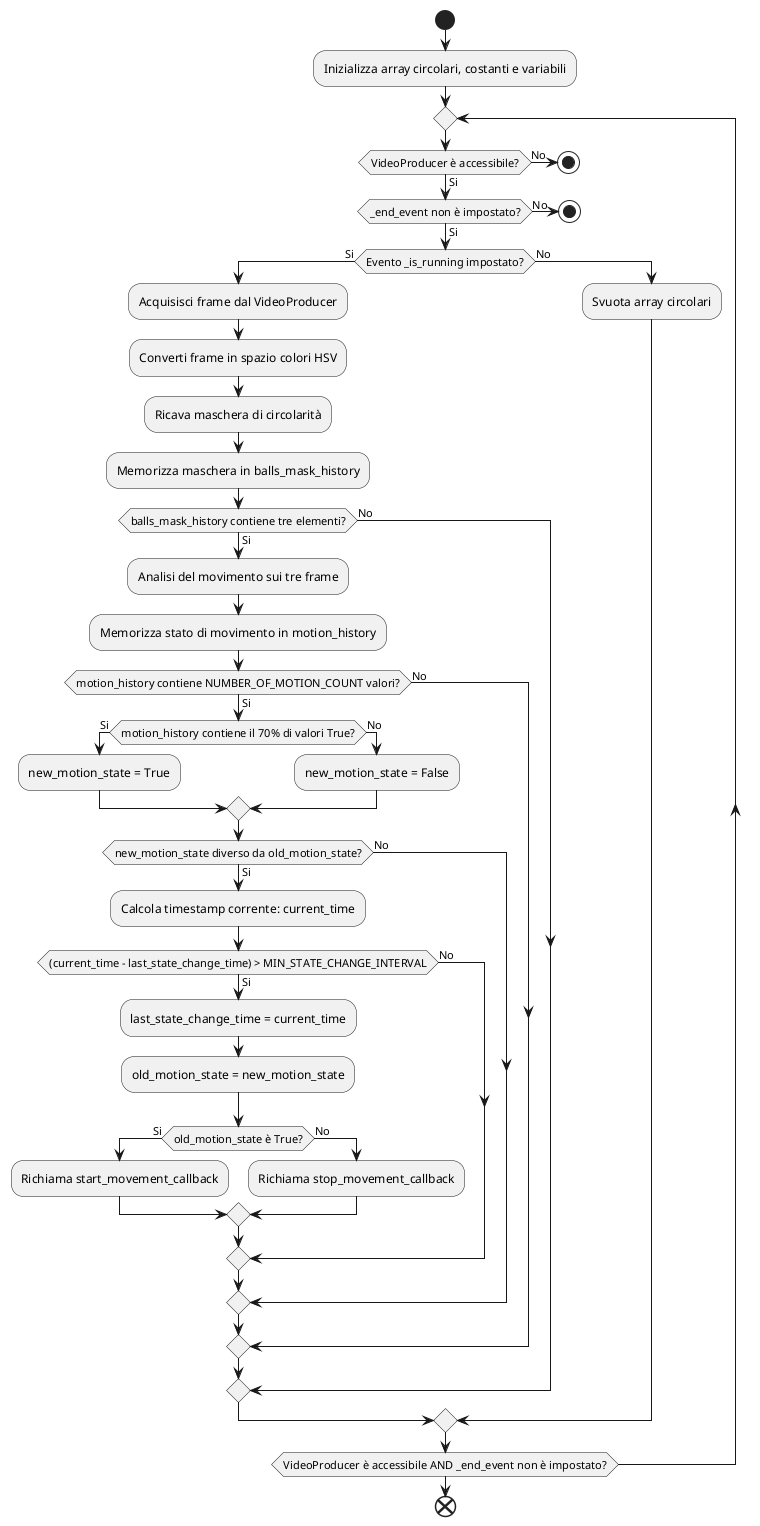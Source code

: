 @startuml diagramma_videoconsumer
start
:Inizializza array circolari, costanti e variabili;
repeat
    if (VideoProducer è accessibile?) then (Si)
        if (_end_event non è impostato?) then (Si)
            if (Evento _is_running impostato?) then (Si)
                :Acquisisci frame dal VideoProducer;
                :Converti frame in spazio colori HSV;
                :Ricava maschera di circolarità;
                :Memorizza maschera in balls_mask_history;
                if (balls_mask_history contiene tre elementi?) then (Si)
                    :Analisi del movimento sui tre frame;
                    :Memorizza stato di movimento in motion_history;
                    if (motion_history contiene NUMBER_OF_MOTION_COUNT valori?) then (Si)
                        if (motion_history contiene il 70% di valori True?) then (Si)
                            :new_motion_state = True;
                        else (No)
                            :new_motion_state = False;
                        endif
                        if (new_motion_state diverso da old_motion_state?) then (Si)
                            :Calcola timestamp corrente: current_time;
                            if ((current_time - last_state_change_time) > MIN_STATE_CHANGE_INTERVAL) then (Si)
                                :last_state_change_time = current_time;
                                :old_motion_state = new_motion_state;
                                if (old_motion_state è True?) then (Si)
                                    :Richiama start_movement_callback;
                                else (No)
                                    :Richiama stop_movement_callback;
                                endif
                            else (No)
                            endif
                        else (No)
                        endif
                    else (No)
                    endif
                else (No)
                endif
            else (No)
                :Svuota array circolari;
            endif
        else (No)
            stop
        endif
    else (No)
        stop
    endif
repeat while (VideoProducer è accessibile AND _end_event non è impostato?)
end
@enduml
